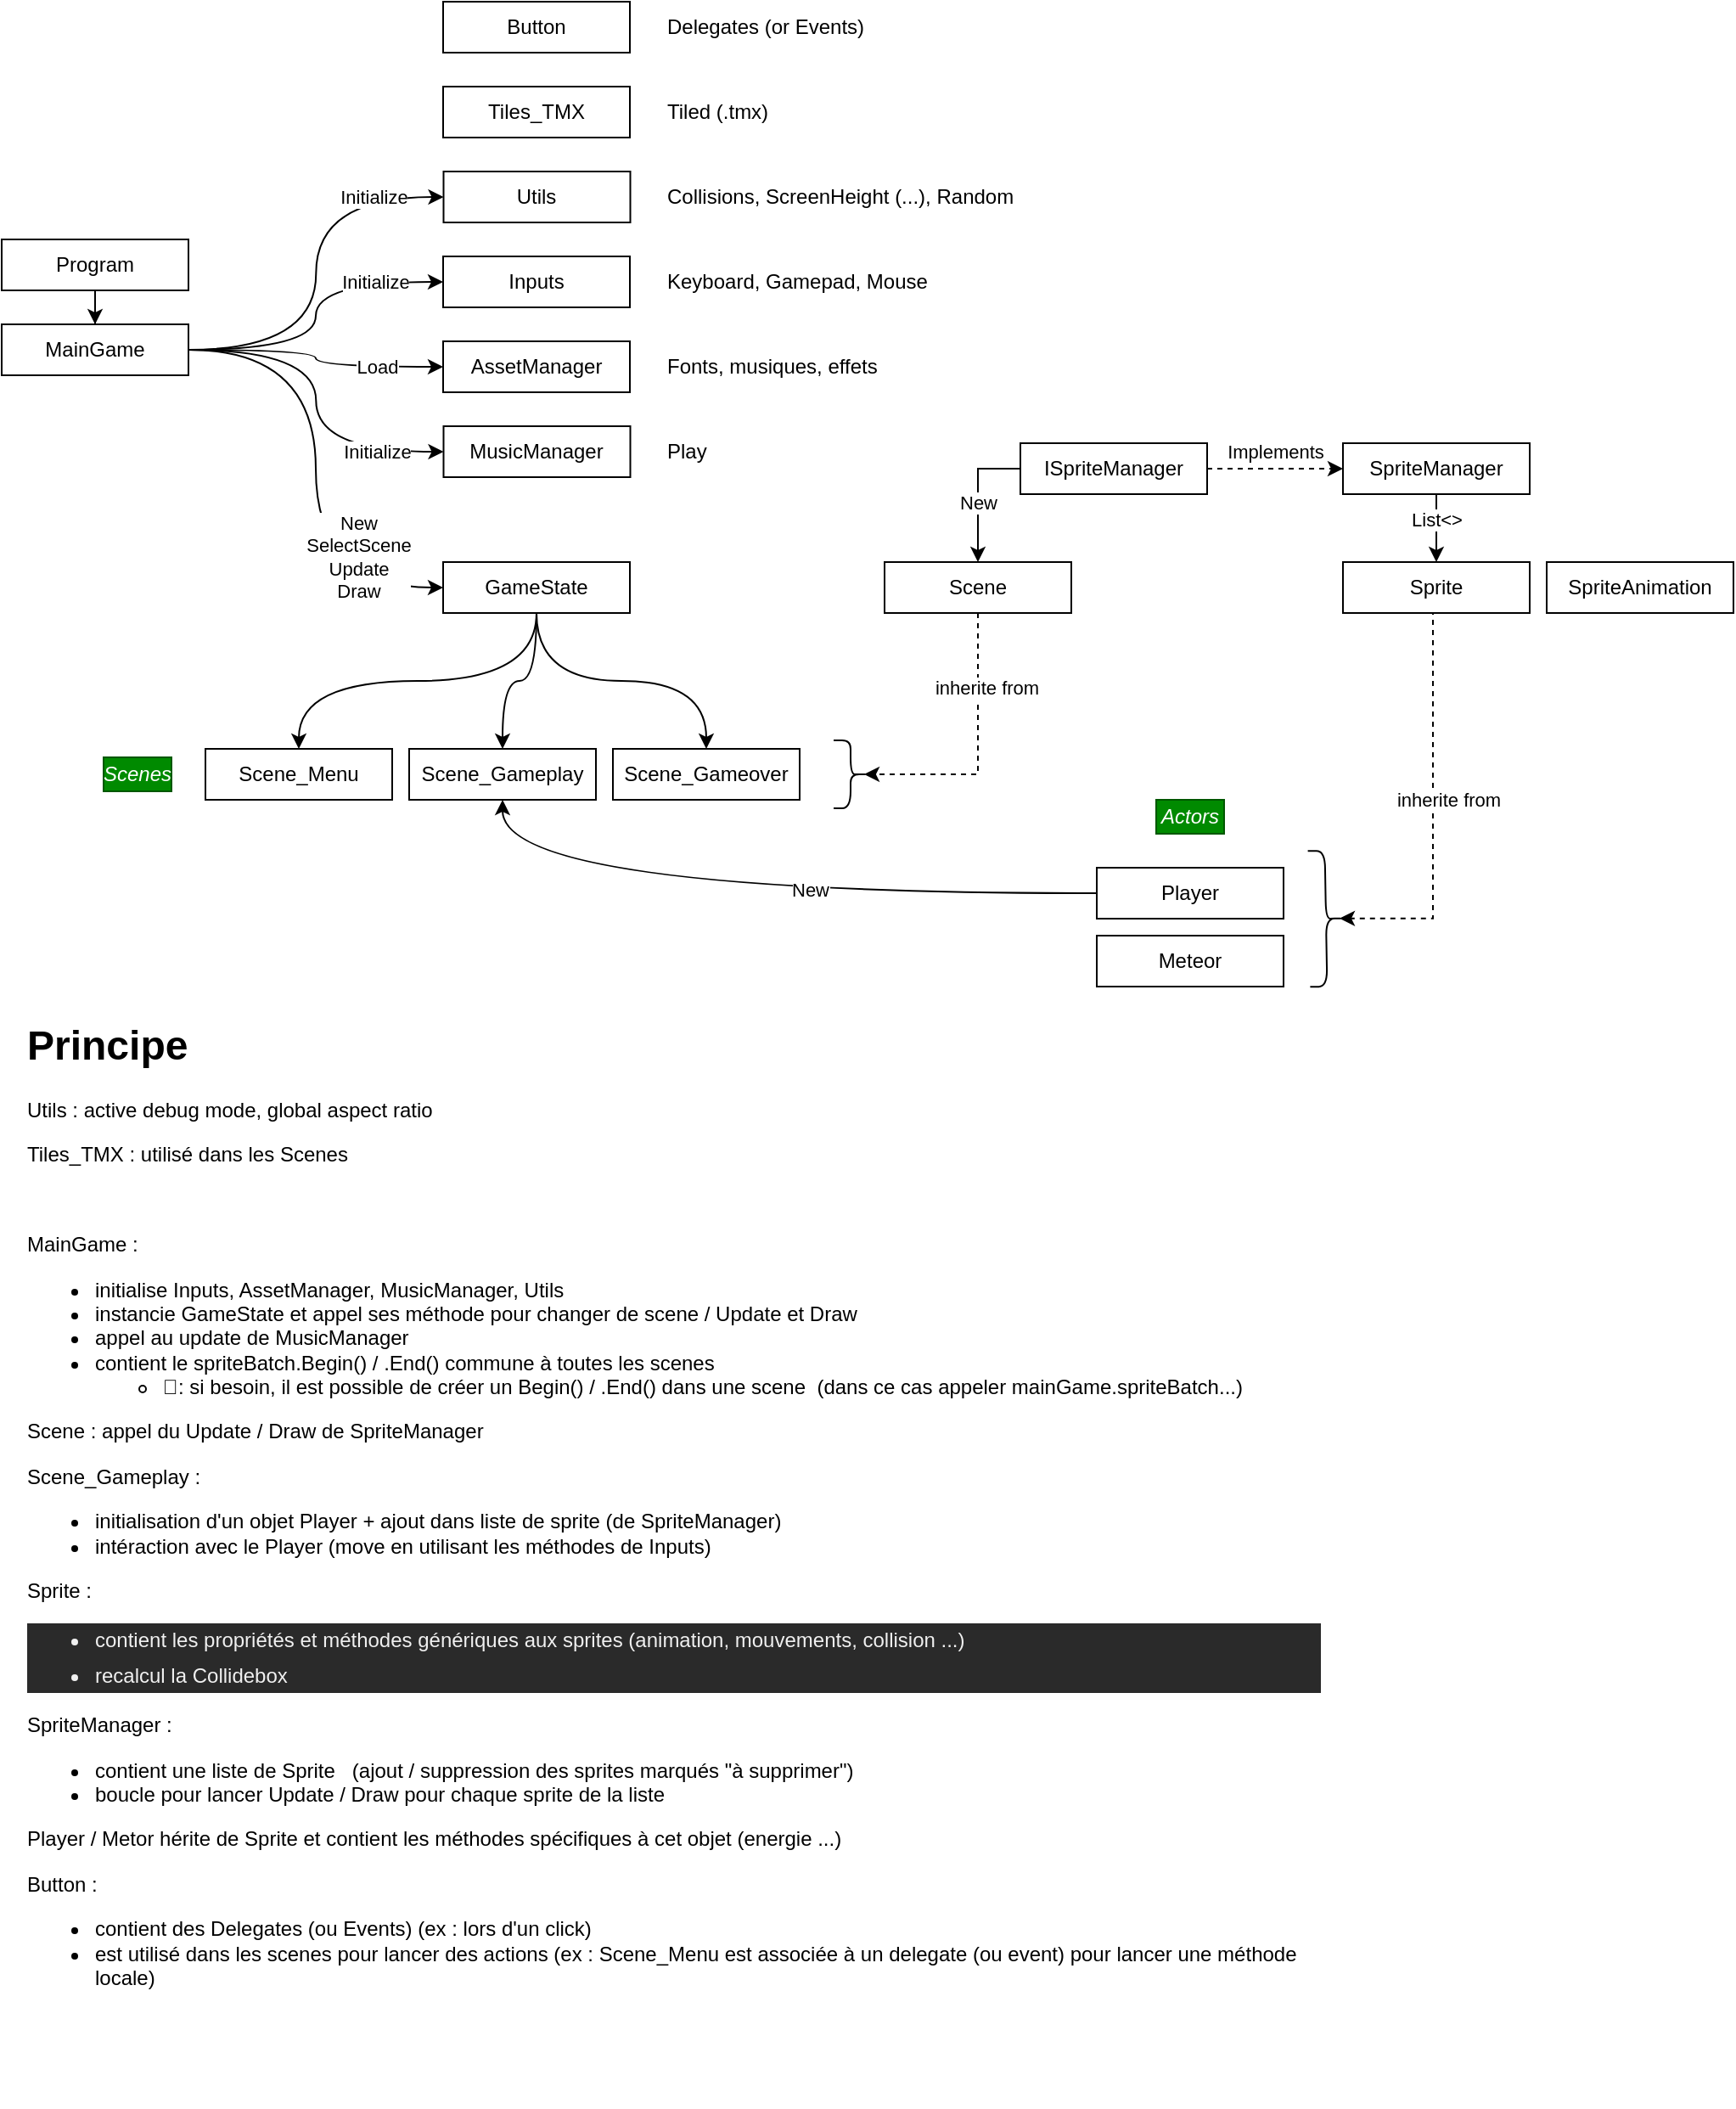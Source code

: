 <mxfile version="13.6.5">
    <diagram id="3atZ1XccQYFFualLxLAi" name="Page-1">
        <mxGraphModel dx="1374" dy="790" grid="1" gridSize="10" guides="1" tooltips="1" connect="1" arrows="1" fold="1" page="0" pageScale="0.9" pageWidth="850" pageHeight="1100" math="0" shadow="0">
            <root>
                <mxCell id="0"/>
                <mxCell id="1" parent="0"/>
                <mxCell id="7" value="" style="edgeStyle=orthogonalEdgeStyle;rounded=0;orthogonalLoop=1;jettySize=auto;html=1;" parent="1" source="2" target="3" edge="1">
                    <mxGeometry relative="1" as="geometry"/>
                </mxCell>
                <mxCell id="2" value="Program" style="rounded=0;whiteSpace=wrap;html=1;" parent="1" vertex="1">
                    <mxGeometry x="40" y="165" width="110" height="30" as="geometry"/>
                </mxCell>
                <mxCell id="12" style="edgeStyle=orthogonalEdgeStyle;rounded=0;orthogonalLoop=1;jettySize=auto;html=1;exitX=1;exitY=0.5;exitDx=0;exitDy=0;entryX=0;entryY=0.5;entryDx=0;entryDy=0;curved=1;" parent="1" source="3" target="4" edge="1">
                    <mxGeometry relative="1" as="geometry"/>
                </mxCell>
                <mxCell id="17" value="New&lt;br&gt;SelectScene&lt;br&gt;Update&lt;br&gt;Draw" style="edgeLabel;html=1;align=center;verticalAlign=middle;resizable=0;points=[];" parent="12" vertex="1" connectable="0">
                    <mxGeometry x="-0.18" y="-2" relative="1" as="geometry">
                        <mxPoint x="27" y="78" as="offset"/>
                    </mxGeometry>
                </mxCell>
                <mxCell id="18" style="edgeStyle=orthogonalEdgeStyle;rounded=0;orthogonalLoop=1;jettySize=auto;html=1;exitX=1;exitY=0.5;exitDx=0;exitDy=0;entryX=0;entryY=0.5;entryDx=0;entryDy=0;curved=1;" parent="1" source="3" target="14" edge="1">
                    <mxGeometry relative="1" as="geometry"/>
                </mxCell>
                <mxCell id="19" value="Load" style="edgeLabel;html=1;align=center;verticalAlign=middle;resizable=0;points=[];" parent="18" vertex="1" connectable="0">
                    <mxGeometry x="0.736" y="1" relative="1" as="geometry">
                        <mxPoint x="-18.62" y="0.99" as="offset"/>
                    </mxGeometry>
                </mxCell>
                <mxCell id="29" value="Initialize" style="edgeStyle=orthogonalEdgeStyle;curved=1;rounded=0;orthogonalLoop=1;jettySize=auto;html=1;exitX=1;exitY=0.5;exitDx=0;exitDy=0;entryX=0;entryY=0.5;entryDx=0;entryDy=0;" parent="1" source="3" target="28" edge="1">
                    <mxGeometry x="0.579" relative="1" as="geometry">
                        <mxPoint as="offset"/>
                    </mxGeometry>
                </mxCell>
                <mxCell id="3" value="MainGame" style="rounded=0;whiteSpace=wrap;html=1;" parent="1" vertex="1">
                    <mxGeometry x="40" y="215" width="110" height="30" as="geometry"/>
                </mxCell>
                <mxCell id="13" style="edgeStyle=orthogonalEdgeStyle;rounded=0;orthogonalLoop=1;jettySize=auto;html=1;exitX=0.5;exitY=1;exitDx=0;exitDy=0;entryX=0.5;entryY=0;entryDx=0;entryDy=0;curved=1;" parent="1" source="4" target="6" edge="1">
                    <mxGeometry relative="1" as="geometry"/>
                </mxCell>
                <mxCell id="24" style="edgeStyle=orthogonalEdgeStyle;rounded=0;orthogonalLoop=1;jettySize=auto;html=1;exitX=0.5;exitY=1;exitDx=0;exitDy=0;entryX=0.5;entryY=0;entryDx=0;entryDy=0;curved=1;" parent="1" source="4" target="20" edge="1">
                    <mxGeometry relative="1" as="geometry"/>
                </mxCell>
                <mxCell id="25" style="edgeStyle=orthogonalEdgeStyle;rounded=0;orthogonalLoop=1;jettySize=auto;html=1;exitX=0.5;exitY=1;exitDx=0;exitDy=0;entryX=0.5;entryY=0;entryDx=0;entryDy=0;curved=1;" parent="1" source="4" target="21" edge="1">
                    <mxGeometry relative="1" as="geometry"/>
                </mxCell>
                <mxCell id="4" value="GameState" style="rounded=0;whiteSpace=wrap;html=1;" parent="1" vertex="1">
                    <mxGeometry x="300" y="355" width="110" height="30" as="geometry"/>
                </mxCell>
                <mxCell id="5" value="Scene" style="rounded=0;whiteSpace=wrap;html=1;" parent="1" vertex="1">
                    <mxGeometry x="560" y="355" width="110" height="30" as="geometry"/>
                </mxCell>
                <mxCell id="10" style="edgeStyle=orthogonalEdgeStyle;rounded=0;orthogonalLoop=1;jettySize=auto;html=1;exitX=0.5;exitY=1;exitDx=0;exitDy=0;dashed=1;entryX=0.1;entryY=0.5;entryDx=0;entryDy=0;entryPerimeter=0;" parent="1" source="5" target="26" edge="1">
                    <mxGeometry relative="1" as="geometry">
                        <mxPoint x="463.33" y="465" as="sourcePoint"/>
                        <mxPoint x="643.33" y="385" as="targetPoint"/>
                        <Array as="points">
                            <mxPoint x="615" y="480"/>
                        </Array>
                    </mxGeometry>
                </mxCell>
                <mxCell id="11" value="inherite from" style="edgeLabel;html=1;align=center;verticalAlign=middle;resizable=0;points=[];" parent="10" vertex="1" connectable="0">
                    <mxGeometry x="-0.462" y="-2" relative="1" as="geometry">
                        <mxPoint x="7" as="offset"/>
                    </mxGeometry>
                </mxCell>
                <mxCell id="6" value="Scene_Menu" style="rounded=0;whiteSpace=wrap;html=1;" parent="1" vertex="1">
                    <mxGeometry x="160" y="465" width="110" height="30" as="geometry"/>
                </mxCell>
                <mxCell id="14" value="AssetManager" style="rounded=0;whiteSpace=wrap;html=1;" parent="1" vertex="1">
                    <mxGeometry x="300" y="225" width="110" height="30" as="geometry"/>
                </mxCell>
                <mxCell id="15" value="Fonts, musiques, effets" style="text;html=1;strokeColor=none;fillColor=none;align=left;verticalAlign=middle;whiteSpace=wrap;rounded=0;" parent="1" vertex="1">
                    <mxGeometry x="430.25" y="230" width="159.75" height="20" as="geometry"/>
                </mxCell>
                <mxCell id="20" value="Scene_Gameplay" style="rounded=0;whiteSpace=wrap;html=1;" parent="1" vertex="1">
                    <mxGeometry x="280" y="465" width="110" height="30" as="geometry"/>
                </mxCell>
                <mxCell id="21" value="Scene_Gameover" style="rounded=0;whiteSpace=wrap;html=1;" parent="1" vertex="1">
                    <mxGeometry x="400" y="465" width="110" height="30" as="geometry"/>
                </mxCell>
                <mxCell id="26" value="" style="shape=curlyBracket;whiteSpace=wrap;html=1;rounded=1;rotation=-180;" parent="1" vertex="1">
                    <mxGeometry x="530" y="460" width="20" height="40" as="geometry"/>
                </mxCell>
                <mxCell id="28" value="Inputs" style="rounded=0;whiteSpace=wrap;html=1;" parent="1" vertex="1">
                    <mxGeometry x="300" y="175" width="110" height="30" as="geometry"/>
                </mxCell>
                <mxCell id="30" value="Keyboard, Gamepad, Mouse" style="text;html=1;strokeColor=none;fillColor=none;align=left;verticalAlign=middle;whiteSpace=wrap;rounded=0;" parent="1" vertex="1">
                    <mxGeometry x="430.25" y="180" width="170" height="20" as="geometry"/>
                </mxCell>
                <mxCell id="32" value="New" style="edgeStyle=orthogonalEdgeStyle;rounded=0;orthogonalLoop=1;jettySize=auto;html=1;exitX=0;exitY=0.5;exitDx=0;exitDy=0;entryX=0.5;entryY=0;entryDx=0;entryDy=0;" parent="1" source="31" target="5" edge="1">
                    <mxGeometry x="0.125" relative="1" as="geometry">
                        <mxPoint as="offset"/>
                    </mxGeometry>
                </mxCell>
                <mxCell id="40" value="Implements" style="edgeStyle=orthogonalEdgeStyle;rounded=0;orthogonalLoop=1;jettySize=auto;html=1;exitX=1;exitY=0.5;exitDx=0;exitDy=0;entryX=0;entryY=0.5;entryDx=0;entryDy=0;dashed=1;" parent="1" source="31" target="33" edge="1">
                    <mxGeometry y="10" relative="1" as="geometry">
                        <mxPoint as="offset"/>
                    </mxGeometry>
                </mxCell>
                <mxCell id="31" value="ISpriteManager" style="rounded=0;whiteSpace=wrap;html=1;" parent="1" vertex="1">
                    <mxGeometry x="640" y="285" width="110" height="30" as="geometry"/>
                </mxCell>
                <mxCell id="38" style="edgeStyle=orthogonalEdgeStyle;rounded=0;orthogonalLoop=1;jettySize=auto;html=1;dashed=1;entryX=0.1;entryY=0.5;entryDx=0;entryDy=0;entryPerimeter=0;exitX=0.5;exitY=1;exitDx=0;exitDy=0;" parent="1" target="42" edge="1" source="61">
                    <mxGeometry relative="1" as="geometry">
                        <Array as="points">
                            <mxPoint x="883" y="385"/>
                        </Array>
                        <mxPoint x="710" y="340" as="sourcePoint"/>
                    </mxGeometry>
                </mxCell>
                <mxCell id="39" value="inherite from" style="edgeLabel;html=1;align=center;verticalAlign=middle;resizable=0;points=[];" parent="38" vertex="1" connectable="0">
                    <mxGeometry x="0.621" y="1" relative="1" as="geometry">
                        <mxPoint x="19.1" y="-70.88" as="offset"/>
                    </mxGeometry>
                </mxCell>
                <mxCell id="33" value="SpriteManager" style="rounded=0;whiteSpace=wrap;html=1;" parent="1" vertex="1">
                    <mxGeometry x="830" y="285" width="110" height="30" as="geometry"/>
                </mxCell>
                <mxCell id="63" style="edgeStyle=orthogonalEdgeStyle;rounded=0;orthogonalLoop=1;jettySize=auto;html=1;exitX=0;exitY=0.5;exitDx=0;exitDy=0;entryX=0.5;entryY=1;entryDx=0;entryDy=0;curved=1;" edge="1" parent="1" source="37" target="20">
                    <mxGeometry relative="1" as="geometry"/>
                </mxCell>
                <mxCell id="64" value="New" style="edgeLabel;html=1;align=center;verticalAlign=middle;resizable=0;points=[];" vertex="1" connectable="0" parent="63">
                    <mxGeometry x="0.01" y="-2" relative="1" as="geometry">
                        <mxPoint x="35.25" as="offset"/>
                    </mxGeometry>
                </mxCell>
                <mxCell id="37" value="Player" style="rounded=0;whiteSpace=wrap;html=1;" parent="1" vertex="1">
                    <mxGeometry x="685" y="535" width="110" height="30" as="geometry"/>
                </mxCell>
                <mxCell id="41" value="&lt;h1&gt;Principe&lt;/h1&gt;&lt;p&gt;&lt;span&gt;Utils : active debug mode, global aspect ratio&lt;/span&gt;&lt;br&gt;&lt;/p&gt;&lt;p&gt;&lt;span style=&quot;text-align: center&quot;&gt;Tiles_TMX : utilisé dans les Scenes&lt;/span&gt;&lt;br&gt;&lt;/p&gt;&lt;div&gt;&lt;span style=&quot;text-align: center&quot;&gt;&lt;br&gt;&lt;/span&gt;&lt;/div&gt;&lt;p&gt;MainGame :&lt;/p&gt;&lt;p&gt;&lt;/p&gt;&lt;ul&gt;&lt;li&gt;initialise Inputs, AssetManager, MusicManager, Utils&lt;/li&gt;&lt;li&gt;instancie GameState et appel ses méthode pour changer de scene / Update et Draw&lt;/li&gt;&lt;li&gt;appel au update de MusicManager&lt;/li&gt;&lt;li&gt;contient le spriteBatch.Begin() / .End() commune à toutes les scenes&lt;/li&gt;&lt;ul&gt;&lt;li&gt;📌: si besoin, il est possible de créer un Begin() / .End() dans une scene&amp;nbsp; (dans ce cas appeler mainGame.spriteBatch...)&lt;/li&gt;&lt;/ul&gt;&lt;/ul&gt;&lt;p&gt;&lt;/p&gt;&lt;p&gt;&lt;span&gt;Scene : appel du Update / Draw de SpriteManager&lt;/span&gt;&lt;br&gt;&lt;/p&gt;&lt;div&gt;Scene_Gameplay :&lt;/div&gt;&lt;div&gt;&lt;ul&gt;&lt;li&gt;initialisation d'un objet Player + ajout dans liste de sprite (de SpriteManager)&lt;/li&gt;&lt;li&gt;intéraction avec le Player (move en utilisant les méthodes de Inputs)&lt;/li&gt;&lt;/ul&gt;&lt;div&gt;&lt;span&gt;Sprite :&lt;/span&gt;&lt;br&gt;&lt;/div&gt;&lt;/div&gt;&lt;p&gt;&lt;/p&gt;&lt;p&gt;&lt;p&gt;&lt;/p&gt;&lt;p&gt;&lt;/p&gt;&lt;/p&gt;&lt;ul style=&quot;color: rgb(240 , 240 , 240) ; font-family: &amp;#34;helvetica&amp;#34; ; font-size: 12px ; font-style: normal ; font-weight: 400 ; letter-spacing: normal ; text-align: left ; text-indent: 0px ; text-transform: none ; word-spacing: 0px ; background-color: rgb(42 , 42 , 42)&quot;&gt;&lt;li style=&quot;padding: 3px 0px&quot;&gt;contient les propriétés et méthodes génériques aux sprites (animation, mouvements, collision ...)&lt;/li&gt;&lt;li style=&quot;padding: 3px 0px&quot;&gt;&lt;span&gt;recalcul la Collidebox&lt;/span&gt;&lt;/li&gt;&lt;/ul&gt;&lt;p&gt;&lt;span&gt;SpriteManager :&lt;/span&gt;&lt;br&gt;&lt;/p&gt;&lt;p&gt;&lt;/p&gt;&lt;ul&gt;&lt;li&gt;&lt;span&gt;contient une liste de Sprite&amp;nbsp; &amp;nbsp;(ajout / suppression des sprites marqués &quot;à supprimer&quot;)&lt;/span&gt;&lt;/li&gt;&lt;li&gt;&lt;span&gt;boucle pour lancer Update / Draw pour chaque sprite de la liste&lt;/span&gt;&lt;/li&gt;&lt;/ul&gt;&lt;p&gt;&lt;/p&gt;&lt;p&gt;&lt;span&gt;Player / Metor hérite de Sprite et contient les méthodes spécifiques à cet objet (energie ...)&lt;/span&gt;&lt;br&gt;&lt;/p&gt;&lt;p&gt;&lt;span&gt;Button :&lt;/span&gt;&lt;br&gt;&lt;/p&gt;&lt;div&gt;&lt;ul&gt;&lt;li&gt;contient des Delegates (ou Events) (ex : lors d'un click)&lt;/li&gt;&lt;li&gt;est utilisé dans les scenes pour lancer des actions (ex : Scene_Menu est associée à un delegate (ou event) pour lancer une méthode locale)&lt;/li&gt;&lt;/ul&gt;&lt;/div&gt;&lt;p&gt;&lt;/p&gt;" style="text;html=1;strokeColor=none;fillColor=none;spacing=5;spacingTop=-20;whiteSpace=wrap;overflow=hidden;rounded=0;" parent="1" vertex="1">
                    <mxGeometry x="50" y="620" width="770" height="645" as="geometry"/>
                </mxCell>
                <mxCell id="42" value="" style="shape=curlyBracket;whiteSpace=wrap;html=1;rounded=1;rotation=-181;" parent="1" vertex="1">
                    <mxGeometry x="810" y="525" width="20" height="80" as="geometry"/>
                </mxCell>
                <mxCell id="43" value="Meteor" style="rounded=0;whiteSpace=wrap;html=1;" parent="1" vertex="1">
                    <mxGeometry x="685" y="575" width="110" height="30" as="geometry"/>
                </mxCell>
                <mxCell id="45" value="Utils" style="rounded=0;whiteSpace=wrap;html=1;" parent="1" vertex="1">
                    <mxGeometry x="300.25" y="125" width="110" height="30" as="geometry"/>
                </mxCell>
                <mxCell id="46" value="Initialize" style="edgeStyle=orthogonalEdgeStyle;curved=1;rounded=0;orthogonalLoop=1;jettySize=auto;html=1;exitX=1;exitY=0.5;exitDx=0;exitDy=0;entryX=0;entryY=0.5;entryDx=0;entryDy=0;" parent="1" source="3" target="45" edge="1">
                    <mxGeometry x="0.652" relative="1" as="geometry">
                        <mxPoint as="offset"/>
                        <mxPoint x="160" y="240" as="sourcePoint"/>
                        <mxPoint x="309.75" y="240" as="targetPoint"/>
                    </mxGeometry>
                </mxCell>
                <mxCell id="47" value="Collisions, ScreenHeight (...), Random" style="text;html=1;strokeColor=none;fillColor=none;align=left;verticalAlign=middle;whiteSpace=wrap;rounded=0;" parent="1" vertex="1">
                    <mxGeometry x="430.25" y="130" width="220" height="20" as="geometry"/>
                </mxCell>
                <mxCell id="48" value="Button" style="rounded=0;whiteSpace=wrap;html=1;" parent="1" vertex="1">
                    <mxGeometry x="300" y="25" width="110" height="30" as="geometry"/>
                </mxCell>
                <mxCell id="49" value="Delegates (or Events)" style="text;html=1;strokeColor=none;fillColor=none;align=left;verticalAlign=middle;whiteSpace=wrap;rounded=0;" parent="1" vertex="1">
                    <mxGeometry x="430.25" y="30" width="170" height="20" as="geometry"/>
                </mxCell>
                <mxCell id="50" value="MusicManager" style="rounded=0;whiteSpace=wrap;html=1;" parent="1" vertex="1">
                    <mxGeometry x="300.25" y="275" width="110" height="30" as="geometry"/>
                </mxCell>
                <mxCell id="51" value="Play" style="text;html=1;strokeColor=none;fillColor=none;align=left;verticalAlign=middle;whiteSpace=wrap;rounded=0;" parent="1" vertex="1">
                    <mxGeometry x="430.25" y="280" width="99.75" height="20" as="geometry"/>
                </mxCell>
                <mxCell id="53" style="edgeStyle=orthogonalEdgeStyle;rounded=0;orthogonalLoop=1;jettySize=auto;html=1;exitX=1;exitY=0.5;exitDx=0;exitDy=0;entryX=0;entryY=0.5;entryDx=0;entryDy=0;curved=1;" parent="1" source="3" target="50" edge="1">
                    <mxGeometry relative="1" as="geometry">
                        <mxPoint x="160" y="240" as="sourcePoint"/>
                        <mxPoint x="310" y="250" as="targetPoint"/>
                    </mxGeometry>
                </mxCell>
                <mxCell id="54" value="Initialize" style="edgeLabel;html=1;align=center;verticalAlign=middle;resizable=0;points=[];" parent="53" vertex="1" connectable="0">
                    <mxGeometry x="0.736" y="1" relative="1" as="geometry">
                        <mxPoint x="-12" y="1" as="offset"/>
                    </mxGeometry>
                </mxCell>
                <mxCell id="55" value="&lt;i&gt;Actors&lt;/i&gt;" style="text;html=1;strokeColor=#005700;fillColor=#008a00;align=center;verticalAlign=middle;whiteSpace=wrap;rounded=0;fontColor=#ffffff;" parent="1" vertex="1">
                    <mxGeometry x="720" y="495" width="40" height="20" as="geometry"/>
                </mxCell>
                <mxCell id="56" value="&lt;i&gt;Scenes&lt;/i&gt;" style="text;html=1;strokeColor=#005700;fillColor=#008a00;align=center;verticalAlign=middle;whiteSpace=wrap;rounded=0;fontColor=#ffffff;" parent="1" vertex="1">
                    <mxGeometry x="100" y="470" width="40" height="20" as="geometry"/>
                </mxCell>
                <mxCell id="57" value="SpriteAnimation" style="rounded=0;whiteSpace=wrap;html=1;" parent="1" vertex="1">
                    <mxGeometry x="950" y="355" width="110" height="30" as="geometry"/>
                </mxCell>
                <mxCell id="58" value="Tiles_TMX" style="rounded=0;whiteSpace=wrap;html=1;" parent="1" vertex="1">
                    <mxGeometry x="300" y="75" width="110" height="30" as="geometry"/>
                </mxCell>
                <mxCell id="59" value="Tiled (.tmx)" style="text;html=1;strokeColor=none;fillColor=none;align=left;verticalAlign=middle;whiteSpace=wrap;rounded=0;" parent="1" vertex="1">
                    <mxGeometry x="430" y="80" width="220" height="20" as="geometry"/>
                </mxCell>
                <mxCell id="61" value="Sprite" style="rounded=0;whiteSpace=wrap;html=1;" parent="1" vertex="1">
                    <mxGeometry x="830" y="355" width="110" height="30" as="geometry"/>
                </mxCell>
                <mxCell id="62" value="List&amp;lt;&amp;gt;" style="edgeStyle=orthogonalEdgeStyle;rounded=0;orthogonalLoop=1;jettySize=auto;html=1;exitX=0.5;exitY=1;exitDx=0;exitDy=0;entryX=0.5;entryY=0;entryDx=0;entryDy=0;" edge="1" parent="1" source="33" target="61">
                    <mxGeometry x="-0.25" relative="1" as="geometry">
                        <mxPoint as="offset"/>
                        <mxPoint x="650" y="310" as="sourcePoint"/>
                        <mxPoint x="625" y="365" as="targetPoint"/>
                    </mxGeometry>
                </mxCell>
            </root>
        </mxGraphModel>
    </diagram>
</mxfile>